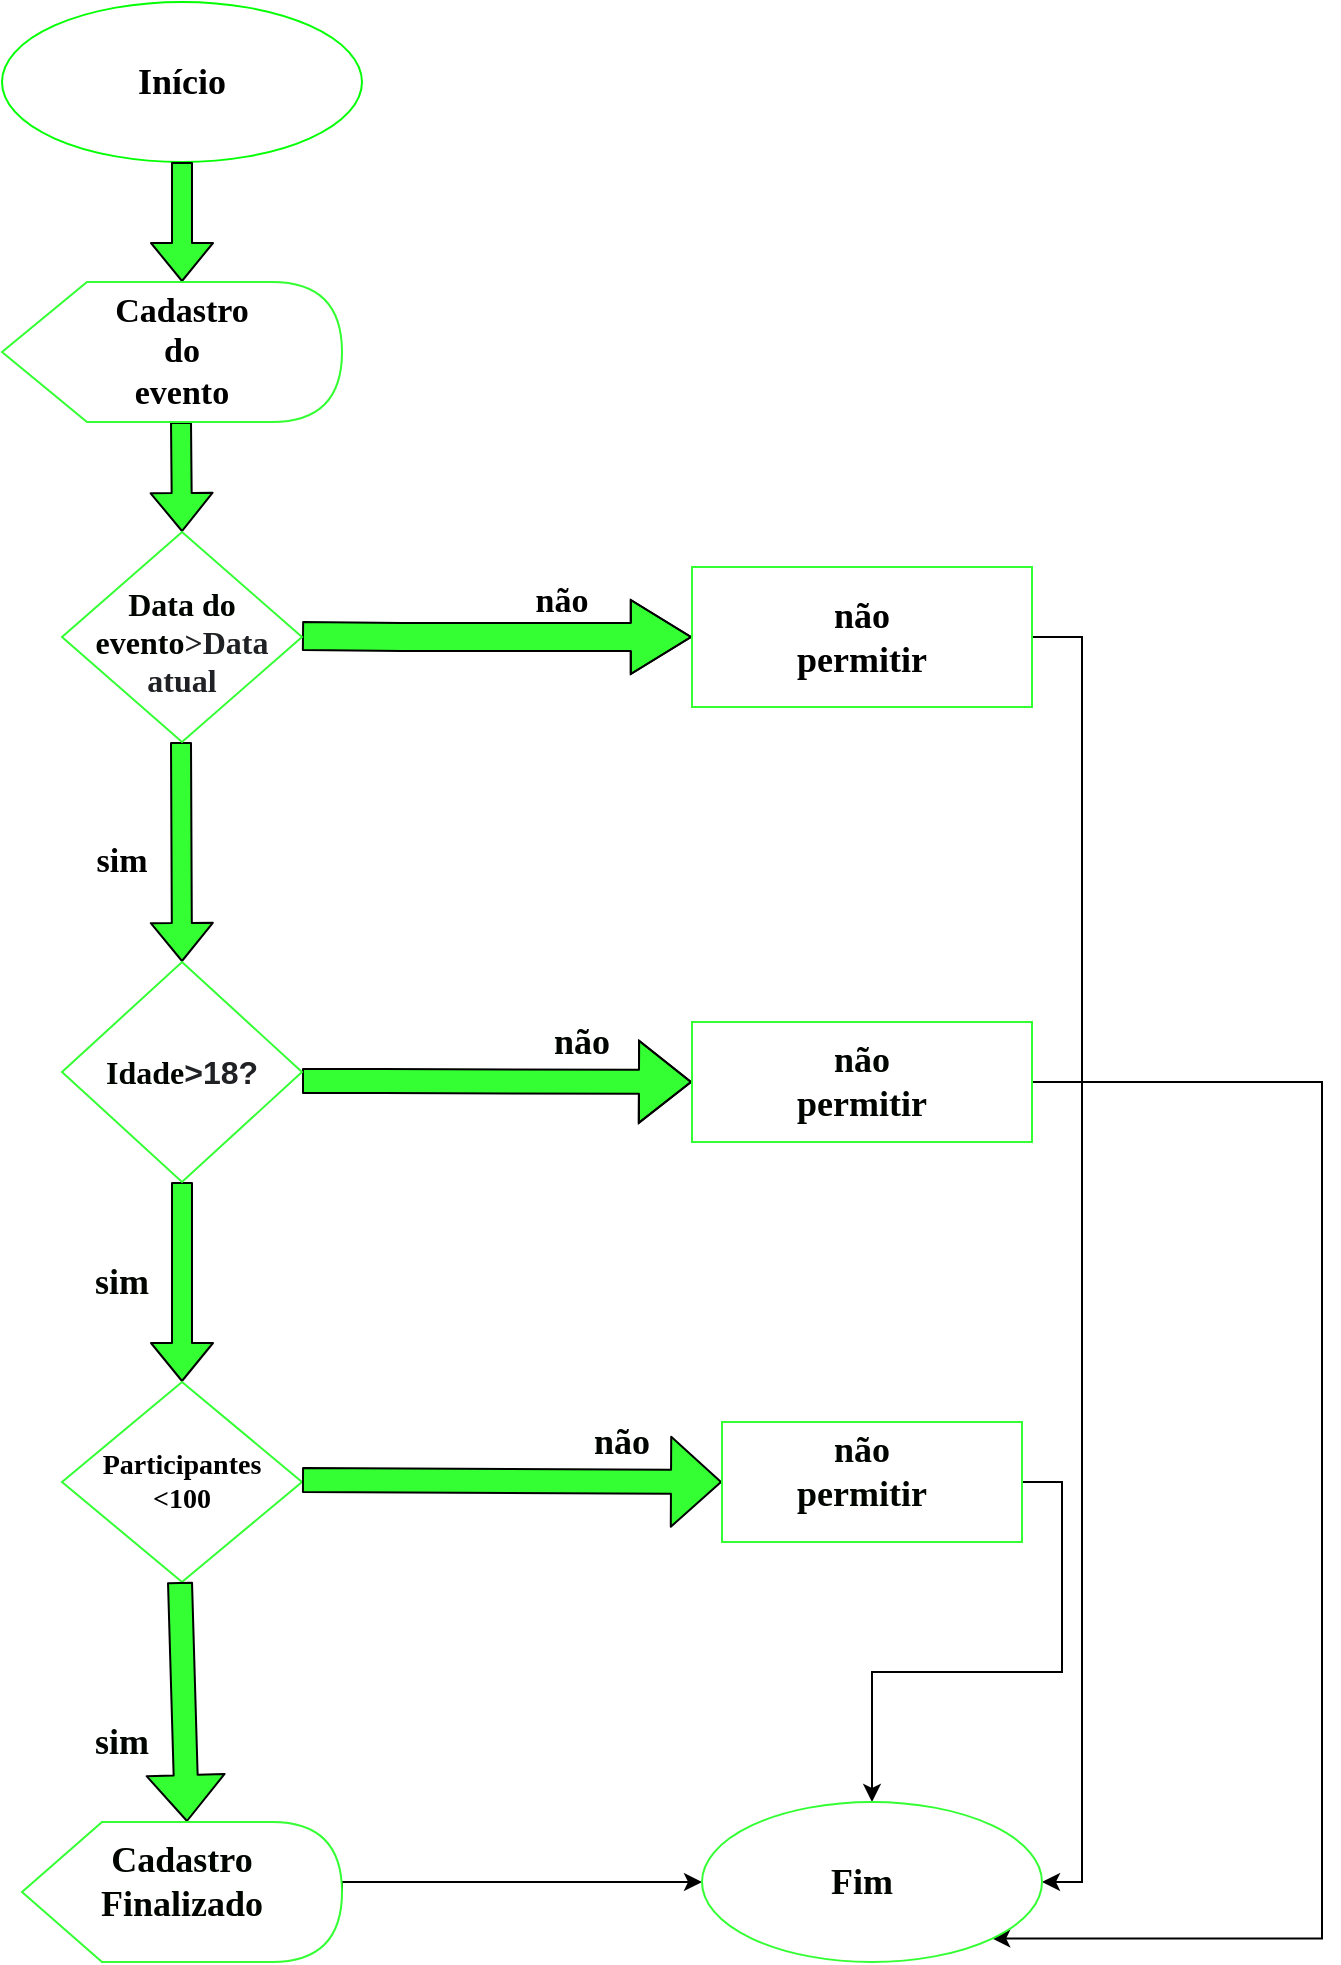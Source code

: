 <mxfile version="15.1.4" type="google"><diagram id="KFDWBjOvMyLMBzMb-eA8" name="Page-1"><mxGraphModel dx="868" dy="482" grid="1" gridSize="10" guides="1" tooltips="1" connect="1" arrows="1" fold="1" page="1" pageScale="1" pageWidth="827" pageHeight="1169" math="0" shadow="0"><root><mxCell id="0"/><mxCell id="1" parent="0"/><mxCell id="wWV2ENF3ExMzNYS0kPno-1" value="" style="edgeStyle=orthogonalEdgeStyle;rounded=0;orthogonalLoop=1;jettySize=auto;html=1;fontFamily=Comic Sans MS;fontSize=18;" parent="1" source="wWV2ENF3ExMzNYS0kPno-2" edge="1"><mxGeometry relative="1" as="geometry"><mxPoint x="130" y="120" as="targetPoint"/></mxGeometry></mxCell><mxCell id="wWV2ENF3ExMzNYS0kPno-2" value="" style="ellipse;whiteSpace=wrap;html=1;direction=west;strokeColor=#03FF03;" parent="1" vertex="1"><mxGeometry x="40" y="40" width="180" height="80" as="geometry"/></mxCell><mxCell id="wWV2ENF3ExMzNYS0kPno-3" value="Início" style="text;html=1;strokeColor=none;fillColor=none;align=center;verticalAlign=middle;whiteSpace=wrap;rounded=0;fontFamily=Comic Sans MS;fontStyle=1;fontSize=18;" parent="1" vertex="1"><mxGeometry x="80" y="60" width="100" height="40" as="geometry"/></mxCell><mxCell id="wWV2ENF3ExMzNYS0kPno-4" style="edgeStyle=orthogonalEdgeStyle;rounded=0;orthogonalLoop=1;jettySize=auto;html=1;exitX=0.5;exitY=1;exitDx=0;exitDy=0;fontFamily=Comic Sans MS;fontSize=18;" parent="1" edge="1"><mxGeometry relative="1" as="geometry"><mxPoint x="510" y="460" as="sourcePoint"/><mxPoint x="510" y="460" as="targetPoint"/></mxGeometry></mxCell><mxCell id="wWV2ENF3ExMzNYS0kPno-5" value="" style="shape=flexArrow;endArrow=classic;html=1;fontFamily=Comic Sans MS;fontSize=17;width=14;endSize=9.7;endWidth=22;fillColor=#33FF33;entryX=0;entryY=0.5;entryDx=0;entryDy=0;" parent="1" target="wWV2ENF3ExMzNYS0kPno-15" edge="1"><mxGeometry width="50" height="50" relative="1" as="geometry"><mxPoint x="190" y="357" as="sourcePoint"/><mxPoint x="370" y="357.5" as="targetPoint"/><Array as="points"><mxPoint x="240" y="357.5"/></Array></mxGeometry></mxCell><mxCell id="wWV2ENF3ExMzNYS0kPno-6" value="não" style="text;html=1;strokeColor=none;fillColor=none;align=center;verticalAlign=middle;whiteSpace=wrap;rounded=0;fontFamily=Comic Sans MS;fontSize=17;fontStyle=1" parent="1" vertex="1"><mxGeometry x="300" y="330" width="40" height="20" as="geometry"/></mxCell><mxCell id="wWV2ENF3ExMzNYS0kPno-7" value="" style="shape=flexArrow;endArrow=classic;html=1;fontFamily=Comic Sans MS;fontSize=17;fontColor=#000000;strokeColor=#000000;fillColor=#33FF33;entryX=0.5;entryY=0;entryDx=0;entryDy=0;" parent="1" target="wWV2ENF3ExMzNYS0kPno-25" edge="1"><mxGeometry width="50" height="50" relative="1" as="geometry"><mxPoint x="129.5" y="410" as="sourcePoint"/><mxPoint x="129.5" y="510" as="targetPoint"/></mxGeometry></mxCell><mxCell id="wWV2ENF3ExMzNYS0kPno-8" value="" style="shape=flexArrow;endArrow=classic;html=1;fontFamily=Comic Sans MS;fontSize=17;fontColor=#000000;strokeColor=#000000;fillColor=#33FF33;entryX=0.5;entryY=0;entryDx=0;entryDy=0;" parent="1" target="wWV2ENF3ExMzNYS0kPno-23" edge="1"><mxGeometry width="50" height="50" relative="1" as="geometry"><mxPoint x="129.5" y="250" as="sourcePoint"/><mxPoint x="130" y="300" as="targetPoint"/></mxGeometry></mxCell><mxCell id="wWV2ENF3ExMzNYS0kPno-9" value="" style="shape=flexArrow;endArrow=classic;html=1;fontFamily=Comic Sans MS;fontSize=17;fontColor=#000000;strokeColor=#000000;fillColor=#33FF33;exitX=0.5;exitY=0;exitDx=0;exitDy=0;" parent="1" source="wWV2ENF3ExMzNYS0kPno-2" edge="1"><mxGeometry width="50" height="50" relative="1" as="geometry"><mxPoint x="129.5" y="130" as="sourcePoint"/><mxPoint x="130" y="180" as="targetPoint"/></mxGeometry></mxCell><mxCell id="wWV2ENF3ExMzNYS0kPno-10" value="sim&lt;br&gt;" style="text;html=1;strokeColor=none;fillColor=none;align=center;verticalAlign=middle;whiteSpace=wrap;rounded=0;fontFamily=Comic Sans MS;fontSize=17;fontColor=#000000;fontStyle=1" parent="1" vertex="1"><mxGeometry x="80" y="460" width="40" height="20" as="geometry"/></mxCell><mxCell id="wWV2ENF3ExMzNYS0kPno-11" value="" style="shape=display;whiteSpace=wrap;html=1;fontFamily=Comic Sans MS;fontSize=17;strokeWidth=1;align=center;strokeColor=#33FF33;" parent="1" vertex="1"><mxGeometry x="40" y="180" width="170" height="70" as="geometry"/></mxCell><mxCell id="wWV2ENF3ExMzNYS0kPno-12" value="Cadastro do evento&lt;br&gt;" style="text;html=1;strokeColor=none;fillColor=none;align=center;verticalAlign=middle;whiteSpace=wrap;rounded=0;fontFamily=Comic Sans MS;fontSize=17;fontColor=#000000;fontStyle=1" parent="1" vertex="1"><mxGeometry x="110" y="205" width="40" height="20" as="geometry"/></mxCell><mxCell id="wWV2ENF3ExMzNYS0kPno-13" value="" style="shape=flexArrow;endArrow=classic;html=1;fontFamily=Comic Sans MS;fontSize=14;fontColor=#000000;strokeColor=#000000;fillColor=#33FF33;endWidth=28;endSize=8.34;width=12;entryX=0;entryY=0.5;entryDx=0;entryDy=0;" parent="1" target="wWV2ENF3ExMzNYS0kPno-19" edge="1"><mxGeometry width="50" height="50" relative="1" as="geometry"><mxPoint x="190" y="579.5" as="sourcePoint"/><mxPoint x="380" y="580" as="targetPoint"/><Array as="points"><mxPoint x="230" y="579.5"/></Array></mxGeometry></mxCell><mxCell id="wWV2ENF3ExMzNYS0kPno-14" style="edgeStyle=orthogonalEdgeStyle;rounded=0;orthogonalLoop=1;jettySize=auto;html=1;exitX=1;exitY=0.5;exitDx=0;exitDy=0;entryX=1;entryY=0.5;entryDx=0;entryDy=0;" parent="1" source="wWV2ENF3ExMzNYS0kPno-15" target="wWV2ENF3ExMzNYS0kPno-39" edge="1"><mxGeometry relative="1" as="geometry"/></mxCell><mxCell id="wWV2ENF3ExMzNYS0kPno-15" value="" style="rounded=0;whiteSpace=wrap;html=1;fontFamily=Comic Sans MS;fontSize=14;strokeWidth=1;align=center;fontColor=#33FF33;strokeColor=#33FF33;" parent="1" vertex="1"><mxGeometry x="385" y="322.5" width="170" height="70" as="geometry"/></mxCell><mxCell id="wWV2ENF3ExMzNYS0kPno-16" value="não permitir" style="text;html=1;strokeColor=none;fillColor=none;align=center;verticalAlign=middle;whiteSpace=wrap;rounded=0;fontFamily=Comic Sans MS;fontSize=18;fontColor=#000000;fontStyle=1" parent="1" vertex="1"><mxGeometry x="450" y="347.5" width="40" height="20" as="geometry"/></mxCell><mxCell id="wWV2ENF3ExMzNYS0kPno-17" value="&lt;font color=&quot;#000500&quot;&gt;não&lt;br&gt;&lt;/font&gt;" style="text;html=1;strokeColor=none;fillColor=none;align=center;verticalAlign=middle;whiteSpace=wrap;rounded=0;fontFamily=Comic Sans MS;fontSize=18;fontColor=#33FF33;fontStyle=1" parent="1" vertex="1"><mxGeometry x="310" y="550" width="40" height="20" as="geometry"/></mxCell><mxCell id="wWV2ENF3ExMzNYS0kPno-18" style="edgeStyle=orthogonalEdgeStyle;rounded=0;orthogonalLoop=1;jettySize=auto;html=1;exitX=1;exitY=0.5;exitDx=0;exitDy=0;entryX=1;entryY=1;entryDx=0;entryDy=0;" parent="1" source="wWV2ENF3ExMzNYS0kPno-19" target="wWV2ENF3ExMzNYS0kPno-39" edge="1"><mxGeometry relative="1" as="geometry"><Array as="points"><mxPoint x="700" y="580"/><mxPoint x="700" y="1008"/></Array></mxGeometry></mxCell><mxCell id="wWV2ENF3ExMzNYS0kPno-19" value="" style="rounded=0;whiteSpace=wrap;html=1;fontFamily=Comic Sans MS;fontSize=18;strokeWidth=1;align=center;strokeColor=#33FF33;" parent="1" vertex="1"><mxGeometry x="385" y="550" width="170" height="60" as="geometry"/></mxCell><mxCell id="wWV2ENF3ExMzNYS0kPno-20" value="não permitir" style="text;html=1;strokeColor=none;fillColor=none;align=center;verticalAlign=middle;whiteSpace=wrap;rounded=0;fontFamily=Comic Sans MS;fontSize=18;fontColor=#000500;fontStyle=1" parent="1" vertex="1"><mxGeometry x="450" y="570" width="40" height="20" as="geometry"/></mxCell><mxCell id="wWV2ENF3ExMzNYS0kPno-21" value="" style="shape=flexArrow;endArrow=classic;html=1;fontFamily=Comic Sans MS;fontSize=18;fontColor=#000500;strokeColor=#000000;fillColor=#33FF33;entryX=0.5;entryY=0;entryDx=0;entryDy=0;" parent="1" target="wWV2ENF3ExMzNYS0kPno-27" edge="1"><mxGeometry width="50" height="50" relative="1" as="geometry"><mxPoint x="130" y="630" as="sourcePoint"/><mxPoint x="130" y="720" as="targetPoint"/></mxGeometry></mxCell><mxCell id="wWV2ENF3ExMzNYS0kPno-22" value="sim" style="text;html=1;strokeColor=none;fillColor=none;align=center;verticalAlign=middle;whiteSpace=wrap;rounded=0;fontFamily=Comic Sans MS;fontSize=18;fontColor=#000500;fontStyle=1" parent="1" vertex="1"><mxGeometry x="80" y="670" width="40" height="20" as="geometry"/></mxCell><mxCell id="wWV2ENF3ExMzNYS0kPno-23" value="" style="rhombus;whiteSpace=wrap;html=1;fontFamily=Comic Sans MS;fontSize=18;strokeWidth=1;align=center;strokeColor=#33FF33;" parent="1" vertex="1"><mxGeometry x="70" y="305" width="120" height="105" as="geometry"/></mxCell><mxCell id="wWV2ENF3ExMzNYS0kPno-24" value="Data do evento&lt;span style=&quot;color: rgb(32, 33, 36); font-size: 16px; text-align: left; background-color: rgb(255, 255, 255);&quot;&gt;&amp;gt;Data atual&lt;br style=&quot;font-size: 16px;&quot;&gt;&lt;/span&gt;" style="text;html=1;strokeColor=none;fillColor=none;align=center;verticalAlign=middle;whiteSpace=wrap;rounded=0;fontFamily=Comic Sans MS;fontSize=16;fontColor=#000500;fontStyle=1" parent="1" vertex="1"><mxGeometry x="110" y="350" width="40" height="20" as="geometry"/></mxCell><mxCell id="wWV2ENF3ExMzNYS0kPno-25" value="" style="rhombus;whiteSpace=wrap;html=1;fontFamily=Comic Sans MS;fontSize=16;strokeWidth=1;align=center;strokeColor=#33FF33;" parent="1" vertex="1"><mxGeometry x="70" y="520" width="120" height="110" as="geometry"/></mxCell><mxCell id="wWV2ENF3ExMzNYS0kPno-26" value="Idade&lt;span style=&quot;color: rgb(32, 33, 36); font-family: arial, sans-serif; font-size: 16px; text-align: left; background-color: rgb(255, 255, 255);&quot;&gt;&amp;gt;18?&lt;br style=&quot;font-size: 16px;&quot;&gt;&lt;/span&gt;" style="text;html=1;strokeColor=none;fillColor=none;align=center;verticalAlign=middle;whiteSpace=wrap;rounded=0;fontFamily=Comic Sans MS;fontSize=16;fontColor=#000500;fontStyle=1" parent="1" vertex="1"><mxGeometry x="110" y="565" width="40" height="20" as="geometry"/></mxCell><mxCell id="wWV2ENF3ExMzNYS0kPno-27" value="" style="rhombus;whiteSpace=wrap;html=1;fontFamily=Comic Sans MS;fontSize=16;strokeWidth=1;align=center;strokeColor=#33FF33;" parent="1" vertex="1"><mxGeometry x="70" y="730" width="120" height="100" as="geometry"/></mxCell><mxCell id="wWV2ENF3ExMzNYS0kPno-29" value="" style="shape=flexArrow;endArrow=classic;html=1;fontFamily=Comic Sans MS;fontSize=13;fontColor=#000500;strokeColor=#000000;fillColor=#33FF33;endWidth=32;endSize=8;width=12;entryX=0;entryY=0.5;entryDx=0;entryDy=0;" parent="1" target="wWV2ENF3ExMzNYS0kPno-32" edge="1"><mxGeometry width="50" height="50" relative="1" as="geometry"><mxPoint x="190" y="779" as="sourcePoint"/><mxPoint x="380" y="779" as="targetPoint"/></mxGeometry></mxCell><mxCell id="wWV2ENF3ExMzNYS0kPno-30" value="não" style="text;html=1;strokeColor=none;fillColor=none;align=center;verticalAlign=middle;whiteSpace=wrap;rounded=0;fontFamily=Comic Sans MS;fontSize=18;fontColor=#000500;fontStyle=1" parent="1" vertex="1"><mxGeometry x="330" y="750" width="40" height="20" as="geometry"/></mxCell><mxCell id="wWV2ENF3ExMzNYS0kPno-31" style="edgeStyle=orthogonalEdgeStyle;rounded=0;orthogonalLoop=1;jettySize=auto;html=1;exitX=1;exitY=0.5;exitDx=0;exitDy=0;" parent="1" source="wWV2ENF3ExMzNYS0kPno-32" target="wWV2ENF3ExMzNYS0kPno-39" edge="1"><mxGeometry relative="1" as="geometry"/></mxCell><mxCell id="wWV2ENF3ExMzNYS0kPno-32" value="" style="rounded=0;whiteSpace=wrap;html=1;fontFamily=Comic Sans MS;fontSize=18;strokeWidth=1;align=center;strokeColor=#33FF33;" parent="1" vertex="1"><mxGeometry x="400" y="750" width="150" height="60" as="geometry"/></mxCell><mxCell id="wWV2ENF3ExMzNYS0kPno-33" value="não permitir" style="text;html=1;strokeColor=none;fillColor=none;align=center;verticalAlign=middle;whiteSpace=wrap;rounded=0;fontFamily=Comic Sans MS;fontSize=18;fontColor=#000500;fontStyle=1" parent="1" vertex="1"><mxGeometry x="450" y="765" width="40" height="20" as="geometry"/></mxCell><mxCell id="wWV2ENF3ExMzNYS0kPno-34" value="" style="shape=flexArrow;endArrow=classic;html=1;fontFamily=Comic Sans MS;fontSize=18;fontColor=#000500;strokeColor=#000000;fillColor=#33FF33;endWidth=26;endSize=7.33;width=12;entryX=0;entryY=0;entryDx=82.5;entryDy=0;entryPerimeter=0;" parent="1" target="wWV2ENF3ExMzNYS0kPno-36" edge="1"><mxGeometry width="50" height="50" relative="1" as="geometry"><mxPoint x="129" y="830" as="sourcePoint"/><mxPoint x="127" y="952" as="targetPoint"/></mxGeometry></mxCell><mxCell id="wWV2ENF3ExMzNYS0kPno-35" style="edgeStyle=orthogonalEdgeStyle;rounded=0;orthogonalLoop=1;jettySize=auto;html=1;exitX=1;exitY=0.5;exitDx=0;exitDy=0;exitPerimeter=0;fontFamily=Comic Sans MS;fontSize=18;fontColor=#000500;strokeColor=#000000;fillColor=#33FF33;entryX=0;entryY=0.5;entryDx=0;entryDy=0;" parent="1" source="wWV2ENF3ExMzNYS0kPno-36" target="wWV2ENF3ExMzNYS0kPno-39" edge="1"><mxGeometry relative="1" as="geometry"><mxPoint x="380" y="985" as="targetPoint"/><Array as="points"><mxPoint x="210" y="980"/></Array></mxGeometry></mxCell><mxCell id="wWV2ENF3ExMzNYS0kPno-36" value="" style="shape=display;whiteSpace=wrap;html=1;fontFamily=Comic Sans MS;fontSize=18;strokeWidth=1;align=center;strokeColor=#33FF33;" parent="1" vertex="1"><mxGeometry x="50" y="950" width="160" height="70" as="geometry"/></mxCell><mxCell id="wWV2ENF3ExMzNYS0kPno-37" value="Cadastro Finalizado" style="text;html=1;strokeColor=none;fillColor=none;align=center;verticalAlign=middle;whiteSpace=wrap;rounded=0;fontFamily=Comic Sans MS;fontSize=18;fontColor=#000500;fontStyle=1" parent="1" vertex="1"><mxGeometry x="110" y="970" width="40" height="20" as="geometry"/></mxCell><mxCell id="wWV2ENF3ExMzNYS0kPno-38" value="sim" style="text;html=1;strokeColor=none;fillColor=none;align=center;verticalAlign=middle;whiteSpace=wrap;rounded=0;fontFamily=Comic Sans MS;fontSize=18;fontColor=#000500;fontStyle=1" parent="1" vertex="1"><mxGeometry x="80" y="900" width="40" height="20" as="geometry"/></mxCell><mxCell id="wWV2ENF3ExMzNYS0kPno-39" value="" style="ellipse;whiteSpace=wrap;html=1;fontFamily=Comic Sans MS;fontSize=18;strokeWidth=1;align=center;strokeColor=#33FF33;" parent="1" vertex="1"><mxGeometry x="390" y="940" width="170" height="80" as="geometry"/></mxCell><mxCell id="wWV2ENF3ExMzNYS0kPno-40" value="Fim" style="text;html=1;strokeColor=none;fillColor=none;align=center;verticalAlign=middle;whiteSpace=wrap;rounded=0;fontFamily=Comic Sans MS;fontSize=18;fontColor=#000500;fontStyle=1" parent="1" vertex="1"><mxGeometry x="450" y="970" width="40" height="20" as="geometry"/></mxCell><mxCell id="esXO38rnehKedtqpNqMk-1" value="Participantes &amp;lt;100" style="text;html=1;strokeColor=none;fillColor=none;align=center;verticalAlign=middle;whiteSpace=wrap;rounded=0;fontFamily=Comic Sans MS;fontStyle=1;fontSize=14;" vertex="1" parent="1"><mxGeometry x="110" y="770" width="40" height="20" as="geometry"/></mxCell></root></mxGraphModel></diagram></mxfile>